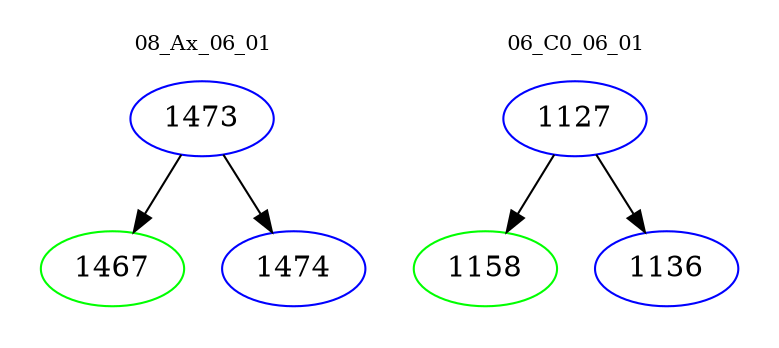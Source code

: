 digraph{
subgraph cluster_0 {
color = white
label = "08_Ax_06_01";
fontsize=10;
T0_1473 [label="1473", color="blue"]
T0_1473 -> T0_1467 [color="black"]
T0_1467 [label="1467", color="green"]
T0_1473 -> T0_1474 [color="black"]
T0_1474 [label="1474", color="blue"]
}
subgraph cluster_1 {
color = white
label = "06_C0_06_01";
fontsize=10;
T1_1127 [label="1127", color="blue"]
T1_1127 -> T1_1158 [color="black"]
T1_1158 [label="1158", color="green"]
T1_1127 -> T1_1136 [color="black"]
T1_1136 [label="1136", color="blue"]
}
}
